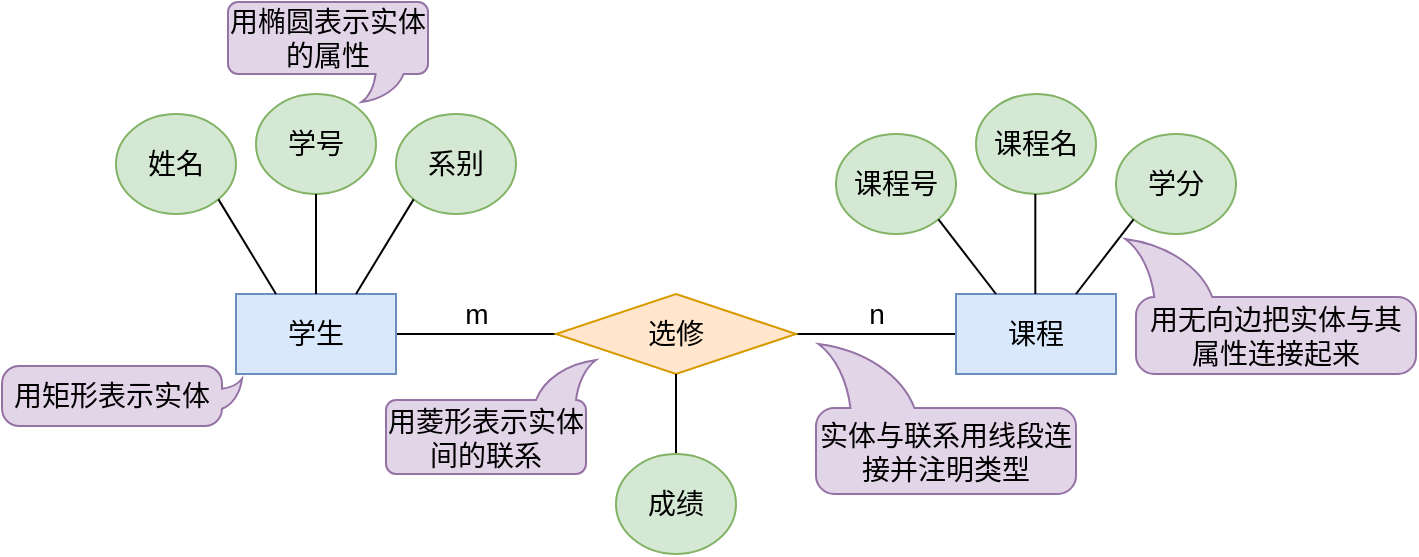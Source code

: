 <mxfile version="20.6.2" type="device"><diagram id="MqEdTFrMwAEB5axRCDaR" name="第 1 页"><mxGraphModel dx="652" dy="478" grid="1" gridSize="10" guides="1" tooltips="1" connect="1" arrows="1" fold="1" page="0" pageScale="1" pageWidth="827" pageHeight="1169" math="0" shadow="0"><root><mxCell id="0"/><mxCell id="1" parent="0"/><mxCell id="pPBPpBlQ2cVpPuQLiAAG-5" style="edgeStyle=orthogonalEdgeStyle;rounded=0;orthogonalLoop=1;jettySize=auto;html=1;exitX=1;exitY=0.5;exitDx=0;exitDy=0;entryX=0;entryY=0.5;entryDx=0;entryDy=0;fontSize=14;endArrow=none;endFill=0;" edge="1" parent="1" source="pPBPpBlQ2cVpPuQLiAAG-1" target="pPBPpBlQ2cVpPuQLiAAG-3"><mxGeometry relative="1" as="geometry"/></mxCell><mxCell id="pPBPpBlQ2cVpPuQLiAAG-1" value="&lt;font style=&quot;font-size: 14px;&quot;&gt;学生&lt;/font&gt;" style="whiteSpace=wrap;html=1;fillColor=#dae8fc;strokeColor=#6c8ebf;" vertex="1" parent="1"><mxGeometry x="220" y="210" width="80" height="40" as="geometry"/></mxCell><mxCell id="pPBPpBlQ2cVpPuQLiAAG-6" style="edgeStyle=orthogonalEdgeStyle;rounded=0;orthogonalLoop=1;jettySize=auto;html=1;exitX=1;exitY=0.5;exitDx=0;exitDy=0;entryX=0;entryY=0.5;entryDx=0;entryDy=0;fontSize=14;endArrow=none;endFill=0;" edge="1" parent="1" source="pPBPpBlQ2cVpPuQLiAAG-3" target="pPBPpBlQ2cVpPuQLiAAG-4"><mxGeometry relative="1" as="geometry"/></mxCell><mxCell id="pPBPpBlQ2cVpPuQLiAAG-3" value="选修" style="rhombus;whiteSpace=wrap;html=1;fontSize=14;fillColor=#ffe6cc;strokeColor=#d79b00;" vertex="1" parent="1"><mxGeometry x="380" y="210" width="120" height="40" as="geometry"/></mxCell><mxCell id="pPBPpBlQ2cVpPuQLiAAG-4" value="&lt;font style=&quot;font-size: 14px;&quot;&gt;课程&lt;/font&gt;" style="whiteSpace=wrap;html=1;fillColor=#dae8fc;strokeColor=#6c8ebf;" vertex="1" parent="1"><mxGeometry x="580" y="210" width="80" height="40" as="geometry"/></mxCell><mxCell id="pPBPpBlQ2cVpPuQLiAAG-7" value="m" style="text;html=1;align=center;verticalAlign=middle;resizable=0;points=[];autosize=1;strokeColor=none;fillColor=none;fontSize=14;" vertex="1" parent="1"><mxGeometry x="320" y="205" width="40" height="30" as="geometry"/></mxCell><mxCell id="pPBPpBlQ2cVpPuQLiAAG-8" value="n" style="text;html=1;align=center;verticalAlign=middle;resizable=0;points=[];autosize=1;strokeColor=none;fillColor=none;fontSize=14;" vertex="1" parent="1"><mxGeometry x="525" y="205" width="30" height="30" as="geometry"/></mxCell><mxCell id="pPBPpBlQ2cVpPuQLiAAG-10" style="edgeStyle=orthogonalEdgeStyle;rounded=0;orthogonalLoop=1;jettySize=auto;html=1;exitX=0.5;exitY=0;exitDx=0;exitDy=0;entryX=0.5;entryY=1;entryDx=0;entryDy=0;fontSize=14;endArrow=none;endFill=0;" edge="1" parent="1" source="pPBPpBlQ2cVpPuQLiAAG-9" target="pPBPpBlQ2cVpPuQLiAAG-3"><mxGeometry relative="1" as="geometry"/></mxCell><mxCell id="pPBPpBlQ2cVpPuQLiAAG-9" value="成绩" style="ellipse;whiteSpace=wrap;html=1;fontSize=14;fillColor=#d5e8d4;strokeColor=#82b366;" vertex="1" parent="1"><mxGeometry x="410" y="290" width="60" height="50" as="geometry"/></mxCell><mxCell id="pPBPpBlQ2cVpPuQLiAAG-11" value="姓名" style="ellipse;whiteSpace=wrap;html=1;fontSize=14;fillColor=#d5e8d4;strokeColor=#82b366;" vertex="1" parent="1"><mxGeometry x="160" y="120" width="60" height="50" as="geometry"/></mxCell><mxCell id="pPBPpBlQ2cVpPuQLiAAG-12" value="学号" style="ellipse;whiteSpace=wrap;html=1;fontSize=14;fillColor=#d5e8d4;strokeColor=#82b366;" vertex="1" parent="1"><mxGeometry x="230" y="110" width="60" height="50" as="geometry"/></mxCell><mxCell id="pPBPpBlQ2cVpPuQLiAAG-13" value="系别" style="ellipse;whiteSpace=wrap;html=1;fontSize=14;fillColor=#d5e8d4;strokeColor=#82b366;" vertex="1" parent="1"><mxGeometry x="300" y="120" width="60" height="50" as="geometry"/></mxCell><mxCell id="pPBPpBlQ2cVpPuQLiAAG-14" value="" style="endArrow=none;html=1;rounded=0;fontSize=14;entryX=0.5;entryY=1;entryDx=0;entryDy=0;exitX=0.5;exitY=0;exitDx=0;exitDy=0;" edge="1" parent="1" source="pPBPpBlQ2cVpPuQLiAAG-1" target="pPBPpBlQ2cVpPuQLiAAG-12"><mxGeometry width="50" height="50" relative="1" as="geometry"><mxPoint x="290" y="250" as="sourcePoint"/><mxPoint x="340" y="200" as="targetPoint"/></mxGeometry></mxCell><mxCell id="pPBPpBlQ2cVpPuQLiAAG-15" value="" style="endArrow=none;html=1;rounded=0;fontSize=14;entryX=0;entryY=1;entryDx=0;entryDy=0;exitX=0.75;exitY=0;exitDx=0;exitDy=0;" edge="1" parent="1" source="pPBPpBlQ2cVpPuQLiAAG-1" target="pPBPpBlQ2cVpPuQLiAAG-13"><mxGeometry width="50" height="50" relative="1" as="geometry"><mxPoint x="270" y="220" as="sourcePoint"/><mxPoint x="270" y="170" as="targetPoint"/></mxGeometry></mxCell><mxCell id="pPBPpBlQ2cVpPuQLiAAG-16" value="" style="endArrow=none;html=1;rounded=0;fontSize=14;entryX=1;entryY=1;entryDx=0;entryDy=0;exitX=0.25;exitY=0;exitDx=0;exitDy=0;" edge="1" parent="1" source="pPBPpBlQ2cVpPuQLiAAG-1" target="pPBPpBlQ2cVpPuQLiAAG-11"><mxGeometry width="50" height="50" relative="1" as="geometry"><mxPoint x="290" y="220" as="sourcePoint"/><mxPoint x="318.836" y="172.719" as="targetPoint"/></mxGeometry></mxCell><mxCell id="pPBPpBlQ2cVpPuQLiAAG-17" value="课程号" style="ellipse;whiteSpace=wrap;html=1;fontSize=14;fillColor=#d5e8d4;strokeColor=#82b366;" vertex="1" parent="1"><mxGeometry x="520" y="130" width="60" height="50" as="geometry"/></mxCell><mxCell id="pPBPpBlQ2cVpPuQLiAAG-18" value="课程名" style="ellipse;whiteSpace=wrap;html=1;fontSize=14;fillColor=#d5e8d4;strokeColor=#82b366;" vertex="1" parent="1"><mxGeometry x="590" y="110" width="60" height="50" as="geometry"/></mxCell><mxCell id="pPBPpBlQ2cVpPuQLiAAG-19" value="学分" style="ellipse;whiteSpace=wrap;html=1;fontSize=14;fillColor=#d5e8d4;strokeColor=#82b366;" vertex="1" parent="1"><mxGeometry x="660" y="130" width="60" height="50" as="geometry"/></mxCell><mxCell id="pPBPpBlQ2cVpPuQLiAAG-20" value="" style="endArrow=none;html=1;rounded=0;fontSize=14;entryX=0.5;entryY=1;entryDx=0;entryDy=0;exitX=0.5;exitY=0;exitDx=0;exitDy=0;" edge="1" parent="1"><mxGeometry width="50" height="50" relative="1" as="geometry"><mxPoint x="619.66" y="210" as="sourcePoint"/><mxPoint x="619.66" y="160" as="targetPoint"/></mxGeometry></mxCell><mxCell id="pPBPpBlQ2cVpPuQLiAAG-21" value="" style="endArrow=none;html=1;rounded=0;fontSize=14;entryX=0;entryY=1;entryDx=0;entryDy=0;exitX=0.75;exitY=0;exitDx=0;exitDy=0;" edge="1" parent="1" source="pPBPpBlQ2cVpPuQLiAAG-4" target="pPBPpBlQ2cVpPuQLiAAG-19"><mxGeometry width="50" height="50" relative="1" as="geometry"><mxPoint x="640" y="210" as="sourcePoint"/><mxPoint x="668.836" y="162.719" as="targetPoint"/></mxGeometry></mxCell><mxCell id="pPBPpBlQ2cVpPuQLiAAG-22" value="" style="endArrow=none;html=1;rounded=0;fontSize=14;entryX=1;entryY=1;entryDx=0;entryDy=0;exitX=0.25;exitY=0;exitDx=0;exitDy=0;" edge="1" parent="1" source="pPBPpBlQ2cVpPuQLiAAG-4" target="pPBPpBlQ2cVpPuQLiAAG-17"><mxGeometry width="50" height="50" relative="1" as="geometry"><mxPoint x="650" y="220" as="sourcePoint"/><mxPoint x="678.836" y="182.719" as="targetPoint"/></mxGeometry></mxCell><mxCell id="pPBPpBlQ2cVpPuQLiAAG-24" value="&lt;div&gt;用椭圆表示实体的属性&lt;/div&gt;" style="whiteSpace=wrap;html=1;shape=mxgraph.basic.roundRectCallout;dx=80.8;dy=14;size=5;boundedLbl=1;fontSize=14;fillColor=#e1d5e7;strokeColor=#9673a6;" vertex="1" parent="1"><mxGeometry x="216" y="64" width="100" height="50" as="geometry"/></mxCell><mxCell id="pPBPpBlQ2cVpPuQLiAAG-26" value="&lt;div&gt;用矩形表&lt;span style=&quot;background-color: initial;&quot;&gt;示实体&lt;/span&gt;&lt;/div&gt;" style="whiteSpace=wrap;html=1;shape=mxgraph.basic.roundRectCallout;dx=23.67;dy=10;size=8.61;boundedLbl=1;fontSize=14;fillColor=#e1d5e7;strokeColor=#9673a6;flipV=0;flipH=1;direction=south;" vertex="1" parent="1"><mxGeometry x="103" y="246" width="120" height="30" as="geometry"/></mxCell><mxCell id="pPBPpBlQ2cVpPuQLiAAG-27" value="&lt;div&gt;用菱形表示实体间的联系&lt;/div&gt;" style="whiteSpace=wrap;html=1;shape=mxgraph.basic.roundRectCallout;dx=12.6;dy=20;size=5;boundedLbl=1;fontSize=14;fillColor=#e1d5e7;strokeColor=#9673a6;flipV=1;flipH=1;" vertex="1" parent="1"><mxGeometry x="295" y="243" width="100" height="57" as="geometry"/></mxCell><mxCell id="pPBPpBlQ2cVpPuQLiAAG-28" value="&lt;div&gt;实体与联系用线段连接并注明类型&lt;/div&gt;" style="whiteSpace=wrap;html=1;shape=mxgraph.basic.roundRectCallout;dx=33.24;dy=32;size=9.14;boundedLbl=1;fontSize=14;fillColor=#e1d5e7;strokeColor=#9673a6;flipV=1;flipH=0;" vertex="1" parent="1"><mxGeometry x="510" y="235" width="130" height="75" as="geometry"/></mxCell><mxCell id="pPBPpBlQ2cVpPuQLiAAG-29" value="&lt;div&gt;用无向边把实体与其属性连接起来&lt;/div&gt;" style="whiteSpace=wrap;html=1;shape=mxgraph.basic.roundRectCallout;dx=17.4;dy=29;size=9.14;boundedLbl=1;fontSize=14;fillColor=#e1d5e7;strokeColor=#9673a6;flipV=1;flipH=0;" vertex="1" parent="1"><mxGeometry x="670" y="182.5" width="140" height="67.5" as="geometry"/></mxCell></root></mxGraphModel></diagram></mxfile>